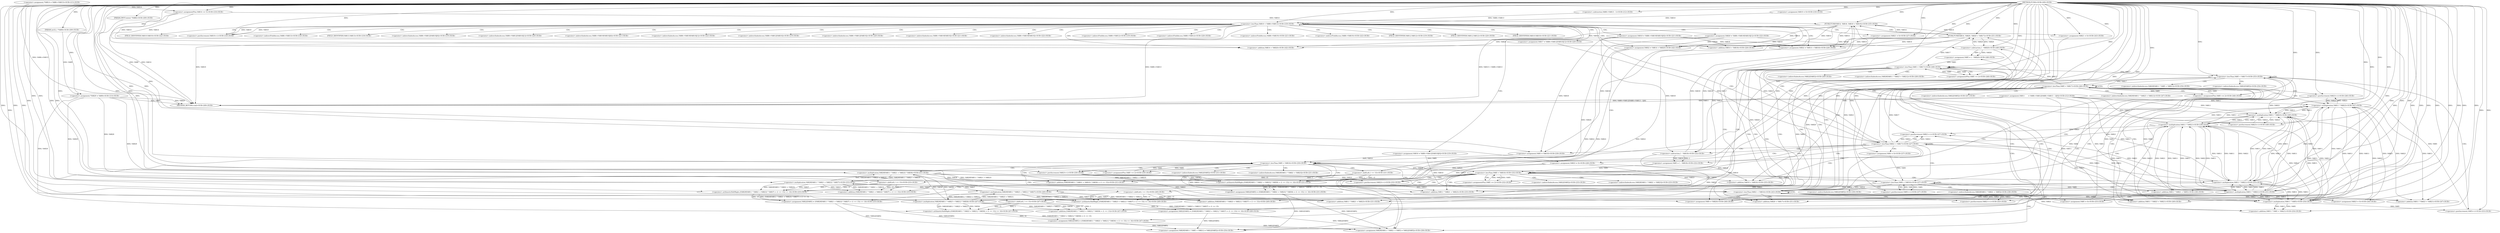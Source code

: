 
digraph "FUN9" {  

"13008" [label = "(METHOD,FUN9)<SUB>209</SUB>" ]

"13327" [label = "(METHOD_RETURN,void)<SUB>209</SUB>" ]

"13009" [label = "(PARAM,DWTContext *VAR8)<SUB>209</SUB>" ]

"13010" [label = "(PARAM,int32_t *VAR9)<SUB>209</SUB>" ]

"13014" [label = "(&lt;operator&gt;.assignment,VAR11       = VAR8-&gt;VAR12[VAR8-&gt;VAR13 - 1][0])<SUB>212</SUB>" ]

"13028" [label = "(&lt;operator&gt;.assignment,*VAR14 = VAR8-&gt;VAR15)<SUB>213</SUB>" ]

"13034" [label = "(&lt;operator&gt;.assignment,*VAR29 = VAR9)<SUB>214</SUB>" ]

"13037" [label = "(&lt;operator&gt;.assignmentPlus,VAR14 += 5)<SUB>216</SUB>" ]

"13045" [label = "(&lt;operator&gt;.lessThan,VAR10 &lt; VAR8-&gt;VAR13)<SUB>218</SUB>" ]

"13050" [label = "(&lt;operator&gt;.postIncrement,VAR10++)<SUB>218</SUB>" ]

"13042" [label = "(&lt;operator&gt;.assignment,VAR10 = 0)<SUB>218</SUB>" ]

"13058" [label = "(&lt;operator&gt;.assignment,VAR16 = VAR8-&gt;VAR12[VAR10][0])<SUB>219</SUB>" ]

"13067" [label = "(&lt;operator&gt;.assignment,VAR17 = VAR8-&gt;VAR12[VAR10][1])<SUB>220</SUB>" ]

"13076" [label = "(&lt;operator&gt;.assignment,VAR18 = VAR8-&gt;VAR19[VAR10][0])<SUB>221</SUB>" ]

"13085" [label = "(&lt;operator&gt;.assignment,VAR20 = VAR8-&gt;VAR19[VAR10][1])<SUB>222</SUB>" ]

"13095" [label = "(&lt;operator&gt;.assignment,VAR22 = VAR14 + VAR18)<SUB>226</SUB>" ]

"13211" [label = "(&lt;operator&gt;.assignment,VAR22 = VAR14 + VAR20)<SUB>242</SUB>" ]

"13105" [label = "(&lt;operator&gt;.lessThan,VAR21 &lt; VAR17)<SUB>227</SUB>" ]

"13108" [label = "(&lt;operator&gt;.postIncrement,VAR21++)<SUB>227</SUB>" ]

"13221" [label = "(&lt;operator&gt;.lessThan,VAR21 &lt; VAR16)<SUB>243</SUB>" ]

"13224" [label = "(&lt;operator&gt;.postIncrement,VAR21++)<SUB>243</SUB>" ]

"13021" [label = "(&lt;operator&gt;.subtraction,VAR8-&gt;VAR13 - 1)<SUB>212</SUB>" ]

"13097" [label = "(&lt;operator&gt;.addition,VAR14 + VAR18)<SUB>226</SUB>" ]

"13102" [label = "(&lt;operator&gt;.assignment,VAR21 = 0)<SUB>227</SUB>" ]

"13113" [label = "(&lt;operator&gt;.assignment,VAR23 = 0)<SUB>228</SUB>" ]

"13184" [label = "(FUN8,FUN8(VAR14, VAR18, VAR18 + VAR16))<SUB>235</SUB>" ]

"13213" [label = "(&lt;operator&gt;.addition,VAR14 + VAR20)<SUB>242</SUB>" ]

"13218" [label = "(&lt;operator&gt;.assignment,VAR21 = 0)<SUB>243</SUB>" ]

"13229" [label = "(&lt;operator&gt;.assignment,VAR23 = 0)<SUB>244</SUB>" ]

"13300" [label = "(FUN8,FUN8(VAR14, VAR20, VAR20 + VAR17))<SUB>251</SUB>" ]

"13121" [label = "(&lt;operator&gt;.lessThan,VAR5 &lt; VAR16)<SUB>230</SUB>" ]

"13130" [label = "(&lt;operator&gt;.assignment,VAR22[VAR5] = ((VAR29[VAR11 * VAR21 + VAR23] * VAR36) + (1 &lt;&lt; 15)) &gt;&gt; 16)<SUB>231</SUB>" ]

"13156" [label = "(&lt;operator&gt;.lessThan,VAR5 &lt; VAR16)<SUB>232</SUB>" ]

"13165" [label = "(&lt;operator&gt;.assignment,VAR22[VAR5] = ((VAR29[VAR11 * VAR21 + VAR23] * VAR37) + (1 &lt;&lt; 15)) &gt;&gt; 16)<SUB>233</SUB>" ]

"13195" [label = "(&lt;operator&gt;.lessThan,VAR5 &lt; VAR16)<SUB>237</SUB>" ]

"13198" [label = "(&lt;operator&gt;.postIncrement,VAR5++)<SUB>237</SUB>" ]

"13200" [label = "(&lt;operator&gt;.assignment,VAR29[VAR11 * VAR21 + VAR5] = VAR22[VAR5])<SUB>238</SUB>" ]

"13237" [label = "(&lt;operator&gt;.lessThan,VAR5 &lt; VAR17)<SUB>246</SUB>" ]

"13246" [label = "(&lt;operator&gt;.assignment,VAR22[VAR5] = ((VAR29[VAR11 * VAR23 + VAR21] * VAR36) + (1 &lt;&lt; 15)) &gt;&gt; 16)<SUB>247</SUB>" ]

"13272" [label = "(&lt;operator&gt;.lessThan,VAR5 &lt; VAR17)<SUB>248</SUB>" ]

"13281" [label = "(&lt;operator&gt;.assignment,VAR22[VAR5] = ((VAR29[VAR11 * VAR23 + VAR21] * VAR37) + (1 &lt;&lt; 15)) &gt;&gt; 16)<SUB>249</SUB>" ]

"13311" [label = "(&lt;operator&gt;.lessThan,VAR5 &lt; VAR17)<SUB>253</SUB>" ]

"13314" [label = "(&lt;operator&gt;.postIncrement,VAR5++)<SUB>253</SUB>" ]

"13316" [label = "(&lt;operator&gt;.assignment,VAR29[VAR11 * VAR5 + VAR21] = VAR22[VAR5])<SUB>254</SUB>" ]

"13118" [label = "(&lt;operator&gt;.assignment,VAR5 = VAR18)<SUB>230</SUB>" ]

"13125" [label = "(&lt;operator&gt;.assignmentPlus,VAR5 += 2)<SUB>230</SUB>" ]

"13128" [label = "(&lt;operator&gt;.postIncrement,VAR23++)<SUB>230</SUB>" ]

"13151" [label = "(&lt;operator&gt;.assignment,VAR5 = 1 - VAR18)<SUB>232</SUB>" ]

"13160" [label = "(&lt;operator&gt;.assignmentPlus,VAR5 += 2)<SUB>232</SUB>" ]

"13163" [label = "(&lt;operator&gt;.postIncrement,VAR23++)<SUB>232</SUB>" ]

"13187" [label = "(&lt;operator&gt;.addition,VAR18 + VAR16)<SUB>235</SUB>" ]

"13192" [label = "(&lt;operator&gt;.assignment,VAR5 = 0)<SUB>237</SUB>" ]

"13234" [label = "(&lt;operator&gt;.assignment,VAR5 = VAR20)<SUB>246</SUB>" ]

"13241" [label = "(&lt;operator&gt;.assignmentPlus,VAR5 += 2)<SUB>246</SUB>" ]

"13244" [label = "(&lt;operator&gt;.postIncrement,VAR23++)<SUB>246</SUB>" ]

"13267" [label = "(&lt;operator&gt;.assignment,VAR5 = 1 - VAR20)<SUB>248</SUB>" ]

"13276" [label = "(&lt;operator&gt;.assignmentPlus,VAR5 += 2)<SUB>248</SUB>" ]

"13279" [label = "(&lt;operator&gt;.postIncrement,VAR23++)<SUB>248</SUB>" ]

"13303" [label = "(&lt;operator&gt;.addition,VAR20 + VAR17)<SUB>251</SUB>" ]

"13308" [label = "(&lt;operator&gt;.assignment,VAR5 = 0)<SUB>253</SUB>" ]

"13134" [label = "(&lt;operator&gt;.arithmeticShiftRight,((VAR29[VAR11 * VAR21 + VAR23] * VAR36) + (1 &lt;&lt; 15)) &gt;&gt; 16)<SUB>231</SUB>" ]

"13169" [label = "(&lt;operator&gt;.arithmeticShiftRight,((VAR29[VAR11 * VAR21 + VAR23] * VAR37) + (1 &lt;&lt; 15)) &gt;&gt; 16)<SUB>233</SUB>" ]

"13250" [label = "(&lt;operator&gt;.arithmeticShiftRight,((VAR29[VAR11 * VAR23 + VAR21] * VAR36) + (1 &lt;&lt; 15)) &gt;&gt; 16)<SUB>247</SUB>" ]

"13285" [label = "(&lt;operator&gt;.arithmeticShiftRight,((VAR29[VAR11 * VAR23 + VAR21] * VAR37) + (1 &lt;&lt; 15)) &gt;&gt; 16)<SUB>249</SUB>" ]

"13135" [label = "(&lt;operator&gt;.addition,(VAR29[VAR11 * VAR21 + VAR23] * VAR36) + (1 &lt;&lt; 15))<SUB>231</SUB>" ]

"13153" [label = "(&lt;operator&gt;.subtraction,1 - VAR18)<SUB>232</SUB>" ]

"13170" [label = "(&lt;operator&gt;.addition,(VAR29[VAR11 * VAR21 + VAR23] * VAR37) + (1 &lt;&lt; 15))<SUB>233</SUB>" ]

"13203" [label = "(&lt;operator&gt;.addition,VAR11 * VAR21 + VAR5)<SUB>238</SUB>" ]

"13251" [label = "(&lt;operator&gt;.addition,(VAR29[VAR11 * VAR23 + VAR21] * VAR36) + (1 &lt;&lt; 15))<SUB>247</SUB>" ]

"13269" [label = "(&lt;operator&gt;.subtraction,1 - VAR20)<SUB>248</SUB>" ]

"13286" [label = "(&lt;operator&gt;.addition,(VAR29[VAR11 * VAR23 + VAR21] * VAR37) + (1 &lt;&lt; 15))<SUB>249</SUB>" ]

"13319" [label = "(&lt;operator&gt;.addition,VAR11 * VAR5 + VAR21)<SUB>254</SUB>" ]

"13136" [label = "(&lt;operator&gt;.multiplication,VAR29[VAR11 * VAR21 + VAR23] * VAR36)<SUB>231</SUB>" ]

"13145" [label = "(&lt;operator&gt;.shiftLeft,1 &lt;&lt; 15)<SUB>231</SUB>" ]

"13171" [label = "(&lt;operator&gt;.multiplication,VAR29[VAR11 * VAR21 + VAR23] * VAR37)<SUB>233</SUB>" ]

"13180" [label = "(&lt;operator&gt;.shiftLeft,1 &lt;&lt; 15)<SUB>233</SUB>" ]

"13204" [label = "(&lt;operator&gt;.multiplication,VAR11 * VAR21)<SUB>238</SUB>" ]

"13252" [label = "(&lt;operator&gt;.multiplication,VAR29[VAR11 * VAR23 + VAR21] * VAR36)<SUB>247</SUB>" ]

"13261" [label = "(&lt;operator&gt;.shiftLeft,1 &lt;&lt; 15)<SUB>247</SUB>" ]

"13287" [label = "(&lt;operator&gt;.multiplication,VAR29[VAR11 * VAR23 + VAR21] * VAR37)<SUB>249</SUB>" ]

"13296" [label = "(&lt;operator&gt;.shiftLeft,1 &lt;&lt; 15)<SUB>249</SUB>" ]

"13320" [label = "(&lt;operator&gt;.multiplication,VAR11 * VAR5)<SUB>254</SUB>" ]

"13139" [label = "(&lt;operator&gt;.addition,VAR11 * VAR21 + VAR23)<SUB>231</SUB>" ]

"13174" [label = "(&lt;operator&gt;.addition,VAR11 * VAR21 + VAR23)<SUB>233</SUB>" ]

"13255" [label = "(&lt;operator&gt;.addition,VAR11 * VAR23 + VAR21)<SUB>247</SUB>" ]

"13290" [label = "(&lt;operator&gt;.addition,VAR11 * VAR23 + VAR21)<SUB>249</SUB>" ]

"13140" [label = "(&lt;operator&gt;.multiplication,VAR11 * VAR21)<SUB>231</SUB>" ]

"13175" [label = "(&lt;operator&gt;.multiplication,VAR11 * VAR21)<SUB>233</SUB>" ]

"13256" [label = "(&lt;operator&gt;.multiplication,VAR11 * VAR23)<SUB>247</SUB>" ]

"13291" [label = "(&lt;operator&gt;.multiplication,VAR11 * VAR23)<SUB>249</SUB>" ]

"13047" [label = "(&lt;operator&gt;.indirectFieldAccess,VAR8-&gt;VAR13)<SUB>218</SUB>" ]

"13049" [label = "(FIELD_IDENTIFIER,VAR13,VAR13)<SUB>218</SUB>" ]

"13060" [label = "(&lt;operator&gt;.indirectIndexAccess,VAR8-&gt;VAR12[VAR10][0])<SUB>219</SUB>" ]

"13069" [label = "(&lt;operator&gt;.indirectIndexAccess,VAR8-&gt;VAR12[VAR10][1])<SUB>220</SUB>" ]

"13078" [label = "(&lt;operator&gt;.indirectIndexAccess,VAR8-&gt;VAR19[VAR10][0])<SUB>221</SUB>" ]

"13087" [label = "(&lt;operator&gt;.indirectIndexAccess,VAR8-&gt;VAR19[VAR10][1])<SUB>222</SUB>" ]

"13061" [label = "(&lt;operator&gt;.indirectIndexAccess,VAR8-&gt;VAR12[VAR10])<SUB>219</SUB>" ]

"13070" [label = "(&lt;operator&gt;.indirectIndexAccess,VAR8-&gt;VAR12[VAR10])<SUB>220</SUB>" ]

"13079" [label = "(&lt;operator&gt;.indirectIndexAccess,VAR8-&gt;VAR19[VAR10])<SUB>221</SUB>" ]

"13088" [label = "(&lt;operator&gt;.indirectIndexAccess,VAR8-&gt;VAR19[VAR10])<SUB>222</SUB>" ]

"13062" [label = "(&lt;operator&gt;.indirectFieldAccess,VAR8-&gt;VAR12)<SUB>219</SUB>" ]

"13071" [label = "(&lt;operator&gt;.indirectFieldAccess,VAR8-&gt;VAR12)<SUB>220</SUB>" ]

"13080" [label = "(&lt;operator&gt;.indirectFieldAccess,VAR8-&gt;VAR19)<SUB>221</SUB>" ]

"13089" [label = "(&lt;operator&gt;.indirectFieldAccess,VAR8-&gt;VAR19)<SUB>222</SUB>" ]

"13064" [label = "(FIELD_IDENTIFIER,VAR12,VAR12)<SUB>219</SUB>" ]

"13073" [label = "(FIELD_IDENTIFIER,VAR12,VAR12)<SUB>220</SUB>" ]

"13082" [label = "(FIELD_IDENTIFIER,VAR19,VAR19)<SUB>221</SUB>" ]

"13091" [label = "(FIELD_IDENTIFIER,VAR19,VAR19)<SUB>222</SUB>" ]

"13131" [label = "(&lt;operator&gt;.indirectIndexAccess,VAR22[VAR5])<SUB>231</SUB>" ]

"13166" [label = "(&lt;operator&gt;.indirectIndexAccess,VAR22[VAR5])<SUB>233</SUB>" ]

"13201" [label = "(&lt;operator&gt;.indirectIndexAccess,VAR29[VAR11 * VAR21 + VAR5])<SUB>238</SUB>" ]

"13208" [label = "(&lt;operator&gt;.indirectIndexAccess,VAR22[VAR5])<SUB>238</SUB>" ]

"13247" [label = "(&lt;operator&gt;.indirectIndexAccess,VAR22[VAR5])<SUB>247</SUB>" ]

"13282" [label = "(&lt;operator&gt;.indirectIndexAccess,VAR22[VAR5])<SUB>249</SUB>" ]

"13317" [label = "(&lt;operator&gt;.indirectIndexAccess,VAR29[VAR11 * VAR5 + VAR21])<SUB>254</SUB>" ]

"13324" [label = "(&lt;operator&gt;.indirectIndexAccess,VAR22[VAR5])<SUB>254</SUB>" ]

"13137" [label = "(&lt;operator&gt;.indirectIndexAccess,VAR29[VAR11 * VAR21 + VAR23])<SUB>231</SUB>" ]

"13172" [label = "(&lt;operator&gt;.indirectIndexAccess,VAR29[VAR11 * VAR21 + VAR23])<SUB>233</SUB>" ]

"13253" [label = "(&lt;operator&gt;.indirectIndexAccess,VAR29[VAR11 * VAR23 + VAR21])<SUB>247</SUB>" ]

"13288" [label = "(&lt;operator&gt;.indirectIndexAccess,VAR29[VAR11 * VAR23 + VAR21])<SUB>249</SUB>" ]

  "13009" -> "13327"  [ label = "DDG: VAR8"] 

  "13014" -> "13327"  [ label = "DDG: VAR11"] 

  "13014" -> "13327"  [ label = "DDG: VAR8-&gt;VAR12[VAR8-&gt;VAR13 - 1][0]"] 

  "13028" -> "13327"  [ label = "DDG: VAR8-&gt;VAR15"] 

  "13034" -> "13327"  [ label = "DDG: VAR29"] 

  "13034" -> "13327"  [ label = "DDG: VAR9"] 

  "13037" -> "13327"  [ label = "DDG: VAR14"] 

  "13045" -> "13327"  [ label = "DDG: VAR10"] 

  "13045" -> "13327"  [ label = "DDG: VAR8-&gt;VAR13"] 

  "13045" -> "13327"  [ label = "DDG: VAR10 &lt; VAR8-&gt;VAR13"] 

  "13008" -> "13009"  [ label = "DDG: "] 

  "13008" -> "13010"  [ label = "DDG: "] 

  "13010" -> "13034"  [ label = "DDG: VAR9"] 

  "13008" -> "13034"  [ label = "DDG: "] 

  "13008" -> "13037"  [ label = "DDG: "] 

  "13028" -> "13037"  [ label = "DDG: VAR14"] 

  "13008" -> "13042"  [ label = "DDG: "] 

  "13042" -> "13045"  [ label = "DDG: VAR10"] 

  "13050" -> "13045"  [ label = "DDG: VAR10"] 

  "13008" -> "13045"  [ label = "DDG: "] 

  "13021" -> "13045"  [ label = "DDG: VAR8-&gt;VAR13"] 

  "13045" -> "13050"  [ label = "DDG: VAR10"] 

  "13008" -> "13050"  [ label = "DDG: "] 

  "13037" -> "13095"  [ label = "DDG: VAR14"] 

  "13300" -> "13095"  [ label = "DDG: VAR14"] 

  "13008" -> "13095"  [ label = "DDG: "] 

  "13184" -> "13095"  [ label = "DDG: VAR14"] 

  "13076" -> "13095"  [ label = "DDG: VAR18"] 

  "13184" -> "13211"  [ label = "DDG: VAR14"] 

  "13008" -> "13211"  [ label = "DDG: "] 

  "13085" -> "13211"  [ label = "DDG: VAR20"] 

  "13008" -> "13021"  [ label = "DDG: "] 

  "13037" -> "13097"  [ label = "DDG: VAR14"] 

  "13300" -> "13097"  [ label = "DDG: VAR14"] 

  "13008" -> "13097"  [ label = "DDG: "] 

  "13184" -> "13097"  [ label = "DDG: VAR14"] 

  "13076" -> "13097"  [ label = "DDG: VAR18"] 

  "13008" -> "13102"  [ label = "DDG: "] 

  "13102" -> "13105"  [ label = "DDG: VAR21"] 

  "13108" -> "13105"  [ label = "DDG: VAR21"] 

  "13008" -> "13105"  [ label = "DDG: "] 

  "13067" -> "13105"  [ label = "DDG: VAR17"] 

  "13105" -> "13108"  [ label = "DDG: VAR21"] 

  "13204" -> "13108"  [ label = "DDG: VAR21"] 

  "13175" -> "13108"  [ label = "DDG: VAR21"] 

  "13140" -> "13108"  [ label = "DDG: VAR21"] 

  "13008" -> "13108"  [ label = "DDG: "] 

  "13008" -> "13113"  [ label = "DDG: "] 

  "13184" -> "13213"  [ label = "DDG: VAR14"] 

  "13008" -> "13213"  [ label = "DDG: "] 

  "13085" -> "13213"  [ label = "DDG: VAR20"] 

  "13008" -> "13218"  [ label = "DDG: "] 

  "13218" -> "13221"  [ label = "DDG: VAR21"] 

  "13224" -> "13221"  [ label = "DDG: VAR21"] 

  "13008" -> "13221"  [ label = "DDG: "] 

  "13058" -> "13221"  [ label = "DDG: VAR16"] 

  "13195" -> "13221"  [ label = "DDG: VAR16"] 

  "13221" -> "13224"  [ label = "DDG: VAR21"] 

  "13008" -> "13224"  [ label = "DDG: "] 

  "13008" -> "13229"  [ label = "DDG: "] 

  "13134" -> "13130"  [ label = "DDG: (VAR29[VAR11 * VAR21 + VAR23] * VAR36) + (1 &lt;&lt; 15)"] 

  "13134" -> "13130"  [ label = "DDG: 16"] 

  "13169" -> "13165"  [ label = "DDG: (VAR29[VAR11 * VAR21 + VAR23] * VAR37) + (1 &lt;&lt; 15)"] 

  "13169" -> "13165"  [ label = "DDG: 16"] 

  "13008" -> "13184"  [ label = "DDG: "] 

  "13037" -> "13184"  [ label = "DDG: VAR14"] 

  "13300" -> "13184"  [ label = "DDG: VAR14"] 

  "13153" -> "13184"  [ label = "DDG: VAR18"] 

  "13156" -> "13184"  [ label = "DDG: VAR16"] 

  "13095" -> "13200"  [ label = "DDG: VAR22"] 

  "13281" -> "13200"  [ label = "DDG: VAR22[VAR5]"] 

  "13246" -> "13200"  [ label = "DDG: VAR22[VAR5]"] 

  "13165" -> "13200"  [ label = "DDG: VAR22[VAR5]"] 

  "13130" -> "13200"  [ label = "DDG: VAR22[VAR5]"] 

  "13211" -> "13200"  [ label = "DDG: VAR22"] 

  "13250" -> "13246"  [ label = "DDG: (VAR29[VAR11 * VAR23 + VAR21] * VAR36) + (1 &lt;&lt; 15)"] 

  "13250" -> "13246"  [ label = "DDG: 16"] 

  "13285" -> "13281"  [ label = "DDG: (VAR29[VAR11 * VAR23 + VAR21] * VAR37) + (1 &lt;&lt; 15)"] 

  "13285" -> "13281"  [ label = "DDG: 16"] 

  "13008" -> "13300"  [ label = "DDG: "] 

  "13184" -> "13300"  [ label = "DDG: VAR14"] 

  "13269" -> "13300"  [ label = "DDG: VAR20"] 

  "13272" -> "13300"  [ label = "DDG: VAR17"] 

  "13211" -> "13316"  [ label = "DDG: VAR22"] 

  "13281" -> "13316"  [ label = "DDG: VAR22[VAR5]"] 

  "13246" -> "13316"  [ label = "DDG: VAR22[VAR5]"] 

  "13165" -> "13316"  [ label = "DDG: VAR22[VAR5]"] 

  "13130" -> "13316"  [ label = "DDG: VAR22[VAR5]"] 

  "13184" -> "13118"  [ label = "DDG: VAR18"] 

  "13008" -> "13118"  [ label = "DDG: "] 

  "13076" -> "13118"  [ label = "DDG: VAR18"] 

  "13118" -> "13121"  [ label = "DDG: VAR5"] 

  "13125" -> "13121"  [ label = "DDG: VAR5"] 

  "13008" -> "13121"  [ label = "DDG: "] 

  "13058" -> "13121"  [ label = "DDG: VAR16"] 

  "13195" -> "13121"  [ label = "DDG: VAR16"] 

  "13008" -> "13125"  [ label = "DDG: "] 

  "13153" -> "13151"  [ label = "DDG: 1"] 

  "13153" -> "13151"  [ label = "DDG: VAR18"] 

  "13151" -> "13156"  [ label = "DDG: VAR5"] 

  "13160" -> "13156"  [ label = "DDG: VAR5"] 

  "13008" -> "13156"  [ label = "DDG: "] 

  "13121" -> "13156"  [ label = "DDG: VAR16"] 

  "13008" -> "13160"  [ label = "DDG: "] 

  "13153" -> "13187"  [ label = "DDG: VAR18"] 

  "13008" -> "13187"  [ label = "DDG: "] 

  "13156" -> "13187"  [ label = "DDG: VAR16"] 

  "13008" -> "13192"  [ label = "DDG: "] 

  "13192" -> "13195"  [ label = "DDG: VAR5"] 

  "13198" -> "13195"  [ label = "DDG: VAR5"] 

  "13008" -> "13195"  [ label = "DDG: "] 

  "13156" -> "13195"  [ label = "DDG: VAR16"] 

  "13008" -> "13198"  [ label = "DDG: "] 

  "13195" -> "13198"  [ label = "DDG: VAR5"] 

  "13300" -> "13234"  [ label = "DDG: VAR20"] 

  "13008" -> "13234"  [ label = "DDG: "] 

  "13085" -> "13234"  [ label = "DDG: VAR20"] 

  "13234" -> "13237"  [ label = "DDG: VAR5"] 

  "13241" -> "13237"  [ label = "DDG: VAR5"] 

  "13008" -> "13237"  [ label = "DDG: "] 

  "13105" -> "13237"  [ label = "DDG: VAR17"] 

  "13311" -> "13237"  [ label = "DDG: VAR17"] 

  "13008" -> "13241"  [ label = "DDG: "] 

  "13269" -> "13267"  [ label = "DDG: 1"] 

  "13269" -> "13267"  [ label = "DDG: VAR20"] 

  "13267" -> "13272"  [ label = "DDG: VAR5"] 

  "13276" -> "13272"  [ label = "DDG: VAR5"] 

  "13008" -> "13272"  [ label = "DDG: "] 

  "13237" -> "13272"  [ label = "DDG: VAR17"] 

  "13008" -> "13276"  [ label = "DDG: "] 

  "13269" -> "13303"  [ label = "DDG: VAR20"] 

  "13008" -> "13303"  [ label = "DDG: "] 

  "13272" -> "13303"  [ label = "DDG: VAR17"] 

  "13008" -> "13308"  [ label = "DDG: "] 

  "13308" -> "13311"  [ label = "DDG: VAR5"] 

  "13314" -> "13311"  [ label = "DDG: VAR5"] 

  "13008" -> "13311"  [ label = "DDG: "] 

  "13272" -> "13311"  [ label = "DDG: VAR17"] 

  "13320" -> "13314"  [ label = "DDG: VAR5"] 

  "13008" -> "13314"  [ label = "DDG: "] 

  "13121" -> "13125"  [ label = "DDG: VAR5"] 

  "13008" -> "13128"  [ label = "DDG: "] 

  "13113" -> "13128"  [ label = "DDG: VAR23"] 

  "13136" -> "13134"  [ label = "DDG: VAR29[VAR11 * VAR21 + VAR23]"] 

  "13136" -> "13134"  [ label = "DDG: VAR36"] 

  "13145" -> "13134"  [ label = "DDG: 1"] 

  "13145" -> "13134"  [ label = "DDG: 15"] 

  "13008" -> "13134"  [ label = "DDG: "] 

  "13156" -> "13160"  [ label = "DDG: VAR5"] 

  "13008" -> "13163"  [ label = "DDG: "] 

  "13113" -> "13163"  [ label = "DDG: VAR23"] 

  "13128" -> "13163"  [ label = "DDG: VAR23"] 

  "13171" -> "13169"  [ label = "DDG: VAR29[VAR11 * VAR21 + VAR23]"] 

  "13171" -> "13169"  [ label = "DDG: VAR37"] 

  "13180" -> "13169"  [ label = "DDG: 1"] 

  "13180" -> "13169"  [ label = "DDG: 15"] 

  "13008" -> "13169"  [ label = "DDG: "] 

  "13237" -> "13241"  [ label = "DDG: VAR5"] 

  "13256" -> "13244"  [ label = "DDG: VAR23"] 

  "13008" -> "13244"  [ label = "DDG: "] 

  "13252" -> "13250"  [ label = "DDG: VAR29[VAR11 * VAR23 + VAR21]"] 

  "13252" -> "13250"  [ label = "DDG: VAR36"] 

  "13261" -> "13250"  [ label = "DDG: 1"] 

  "13261" -> "13250"  [ label = "DDG: 15"] 

  "13008" -> "13250"  [ label = "DDG: "] 

  "13272" -> "13276"  [ label = "DDG: VAR5"] 

  "13291" -> "13279"  [ label = "DDG: VAR23"] 

  "13008" -> "13279"  [ label = "DDG: "] 

  "13287" -> "13285"  [ label = "DDG: VAR29[VAR11 * VAR23 + VAR21]"] 

  "13287" -> "13285"  [ label = "DDG: VAR37"] 

  "13296" -> "13285"  [ label = "DDG: 1"] 

  "13296" -> "13285"  [ label = "DDG: 15"] 

  "13008" -> "13285"  [ label = "DDG: "] 

  "13136" -> "13135"  [ label = "DDG: VAR29[VAR11 * VAR21 + VAR23]"] 

  "13136" -> "13135"  [ label = "DDG: VAR36"] 

  "13145" -> "13135"  [ label = "DDG: 1"] 

  "13145" -> "13135"  [ label = "DDG: 15"] 

  "13008" -> "13153"  [ label = "DDG: "] 

  "13184" -> "13153"  [ label = "DDG: VAR18"] 

  "13076" -> "13153"  [ label = "DDG: VAR18"] 

  "13171" -> "13170"  [ label = "DDG: VAR29[VAR11 * VAR21 + VAR23]"] 

  "13171" -> "13170"  [ label = "DDG: VAR37"] 

  "13180" -> "13170"  [ label = "DDG: 1"] 

  "13180" -> "13170"  [ label = "DDG: 15"] 

  "13204" -> "13203"  [ label = "DDG: VAR11"] 

  "13204" -> "13203"  [ label = "DDG: VAR21"] 

  "13195" -> "13203"  [ label = "DDG: VAR5"] 

  "13008" -> "13203"  [ label = "DDG: "] 

  "13252" -> "13251"  [ label = "DDG: VAR29[VAR11 * VAR23 + VAR21]"] 

  "13252" -> "13251"  [ label = "DDG: VAR36"] 

  "13261" -> "13251"  [ label = "DDG: 1"] 

  "13261" -> "13251"  [ label = "DDG: 15"] 

  "13008" -> "13269"  [ label = "DDG: "] 

  "13300" -> "13269"  [ label = "DDG: VAR20"] 

  "13085" -> "13269"  [ label = "DDG: VAR20"] 

  "13287" -> "13286"  [ label = "DDG: VAR29[VAR11 * VAR23 + VAR21]"] 

  "13287" -> "13286"  [ label = "DDG: VAR37"] 

  "13296" -> "13286"  [ label = "DDG: 1"] 

  "13296" -> "13286"  [ label = "DDG: 15"] 

  "13320" -> "13319"  [ label = "DDG: VAR11"] 

  "13320" -> "13319"  [ label = "DDG: VAR5"] 

  "13221" -> "13319"  [ label = "DDG: VAR21"] 

  "13008" -> "13319"  [ label = "DDG: "] 

  "13034" -> "13136"  [ label = "DDG: VAR29"] 

  "13171" -> "13136"  [ label = "DDG: VAR29[VAR11 * VAR21 + VAR23]"] 

  "13252" -> "13136"  [ label = "DDG: VAR36"] 

  "13008" -> "13136"  [ label = "DDG: "] 

  "13008" -> "13145"  [ label = "DDG: "] 

  "13034" -> "13171"  [ label = "DDG: VAR29"] 

  "13136" -> "13171"  [ label = "DDG: VAR29[VAR11 * VAR21 + VAR23]"] 

  "13287" -> "13171"  [ label = "DDG: VAR37"] 

  "13008" -> "13171"  [ label = "DDG: "] 

  "13008" -> "13180"  [ label = "DDG: "] 

  "13014" -> "13204"  [ label = "DDG: VAR11"] 

  "13320" -> "13204"  [ label = "DDG: VAR11"] 

  "13291" -> "13204"  [ label = "DDG: VAR11"] 

  "13256" -> "13204"  [ label = "DDG: VAR11"] 

  "13175" -> "13204"  [ label = "DDG: VAR11"] 

  "13140" -> "13204"  [ label = "DDG: VAR11"] 

  "13008" -> "13204"  [ label = "DDG: "] 

  "13105" -> "13204"  [ label = "DDG: VAR21"] 

  "13175" -> "13204"  [ label = "DDG: VAR21"] 

  "13140" -> "13204"  [ label = "DDG: VAR21"] 

  "13034" -> "13252"  [ label = "DDG: VAR29"] 

  "13287" -> "13252"  [ label = "DDG: VAR29[VAR11 * VAR23 + VAR21]"] 

  "13136" -> "13252"  [ label = "DDG: VAR36"] 

  "13008" -> "13252"  [ label = "DDG: "] 

  "13008" -> "13261"  [ label = "DDG: "] 

  "13034" -> "13287"  [ label = "DDG: VAR29"] 

  "13252" -> "13287"  [ label = "DDG: VAR29[VAR11 * VAR23 + VAR21]"] 

  "13171" -> "13287"  [ label = "DDG: VAR37"] 

  "13008" -> "13287"  [ label = "DDG: "] 

  "13008" -> "13296"  [ label = "DDG: "] 

  "13014" -> "13320"  [ label = "DDG: VAR11"] 

  "13291" -> "13320"  [ label = "DDG: VAR11"] 

  "13256" -> "13320"  [ label = "DDG: VAR11"] 

  "13204" -> "13320"  [ label = "DDG: VAR11"] 

  "13175" -> "13320"  [ label = "DDG: VAR11"] 

  "13140" -> "13320"  [ label = "DDG: VAR11"] 

  "13008" -> "13320"  [ label = "DDG: "] 

  "13311" -> "13320"  [ label = "DDG: VAR5"] 

  "13140" -> "13139"  [ label = "DDG: VAR11"] 

  "13140" -> "13139"  [ label = "DDG: VAR21"] 

  "13113" -> "13139"  [ label = "DDG: VAR23"] 

  "13128" -> "13139"  [ label = "DDG: VAR23"] 

  "13008" -> "13139"  [ label = "DDG: "] 

  "13175" -> "13174"  [ label = "DDG: VAR11"] 

  "13175" -> "13174"  [ label = "DDG: VAR21"] 

  "13113" -> "13174"  [ label = "DDG: VAR23"] 

  "13163" -> "13174"  [ label = "DDG: VAR23"] 

  "13128" -> "13174"  [ label = "DDG: VAR23"] 

  "13008" -> "13174"  [ label = "DDG: "] 

  "13256" -> "13255"  [ label = "DDG: VAR11"] 

  "13256" -> "13255"  [ label = "DDG: VAR23"] 

  "13221" -> "13255"  [ label = "DDG: VAR21"] 

  "13008" -> "13255"  [ label = "DDG: "] 

  "13291" -> "13290"  [ label = "DDG: VAR11"] 

  "13291" -> "13290"  [ label = "DDG: VAR23"] 

  "13221" -> "13290"  [ label = "DDG: VAR21"] 

  "13008" -> "13290"  [ label = "DDG: "] 

  "13014" -> "13140"  [ label = "DDG: VAR11"] 

  "13320" -> "13140"  [ label = "DDG: VAR11"] 

  "13291" -> "13140"  [ label = "DDG: VAR11"] 

  "13256" -> "13140"  [ label = "DDG: VAR11"] 

  "13204" -> "13140"  [ label = "DDG: VAR11"] 

  "13175" -> "13140"  [ label = "DDG: VAR11"] 

  "13008" -> "13140"  [ label = "DDG: "] 

  "13105" -> "13140"  [ label = "DDG: VAR21"] 

  "13014" -> "13175"  [ label = "DDG: VAR11"] 

  "13320" -> "13175"  [ label = "DDG: VAR11"] 

  "13291" -> "13175"  [ label = "DDG: VAR11"] 

  "13256" -> "13175"  [ label = "DDG: VAR11"] 

  "13204" -> "13175"  [ label = "DDG: VAR11"] 

  "13140" -> "13175"  [ label = "DDG: VAR11"] 

  "13008" -> "13175"  [ label = "DDG: "] 

  "13105" -> "13175"  [ label = "DDG: VAR21"] 

  "13140" -> "13175"  [ label = "DDG: VAR21"] 

  "13014" -> "13256"  [ label = "DDG: VAR11"] 

  "13320" -> "13256"  [ label = "DDG: VAR11"] 

  "13291" -> "13256"  [ label = "DDG: VAR11"] 

  "13204" -> "13256"  [ label = "DDG: VAR11"] 

  "13175" -> "13256"  [ label = "DDG: VAR11"] 

  "13140" -> "13256"  [ label = "DDG: VAR11"] 

  "13008" -> "13256"  [ label = "DDG: "] 

  "13229" -> "13256"  [ label = "DDG: VAR23"] 

  "13244" -> "13256"  [ label = "DDG: VAR23"] 

  "13014" -> "13291"  [ label = "DDG: VAR11"] 

  "13320" -> "13291"  [ label = "DDG: VAR11"] 

  "13256" -> "13291"  [ label = "DDG: VAR11"] 

  "13204" -> "13291"  [ label = "DDG: VAR11"] 

  "13175" -> "13291"  [ label = "DDG: VAR11"] 

  "13140" -> "13291"  [ label = "DDG: VAR11"] 

  "13008" -> "13291"  [ label = "DDG: "] 

  "13229" -> "13291"  [ label = "DDG: VAR23"] 

  "13279" -> "13291"  [ label = "DDG: VAR23"] 

  "13244" -> "13291"  [ label = "DDG: VAR23"] 

  "13045" -> "13218"  [ label = "CDG: "] 

  "13045" -> "13064"  [ label = "CDG: "] 

  "13045" -> "13070"  [ label = "CDG: "] 

  "13045" -> "13088"  [ label = "CDG: "] 

  "13045" -> "13213"  [ label = "CDG: "] 

  "13045" -> "13097"  [ label = "CDG: "] 

  "13045" -> "13089"  [ label = "CDG: "] 

  "13045" -> "13078"  [ label = "CDG: "] 

  "13045" -> "13095"  [ label = "CDG: "] 

  "13045" -> "13058"  [ label = "CDG: "] 

  "13045" -> "13071"  [ label = "CDG: "] 

  "13045" -> "13076"  [ label = "CDG: "] 

  "13045" -> "13062"  [ label = "CDG: "] 

  "13045" -> "13069"  [ label = "CDG: "] 

  "13045" -> "13067"  [ label = "CDG: "] 

  "13045" -> "13060"  [ label = "CDG: "] 

  "13045" -> "13047"  [ label = "CDG: "] 

  "13045" -> "13087"  [ label = "CDG: "] 

  "13045" -> "13049"  [ label = "CDG: "] 

  "13045" -> "13045"  [ label = "CDG: "] 

  "13045" -> "13079"  [ label = "CDG: "] 

  "13045" -> "13085"  [ label = "CDG: "] 

  "13045" -> "13221"  [ label = "CDG: "] 

  "13045" -> "13082"  [ label = "CDG: "] 

  "13045" -> "13091"  [ label = "CDG: "] 

  "13045" -> "13211"  [ label = "CDG: "] 

  "13045" -> "13050"  [ label = "CDG: "] 

  "13045" -> "13073"  [ label = "CDG: "] 

  "13045" -> "13061"  [ label = "CDG: "] 

  "13045" -> "13080"  [ label = "CDG: "] 

  "13045" -> "13105"  [ label = "CDG: "] 

  "13045" -> "13102"  [ label = "CDG: "] 

  "13105" -> "13184"  [ label = "CDG: "] 

  "13105" -> "13151"  [ label = "CDG: "] 

  "13105" -> "13153"  [ label = "CDG: "] 

  "13105" -> "13113"  [ label = "CDG: "] 

  "13105" -> "13108"  [ label = "CDG: "] 

  "13105" -> "13121"  [ label = "CDG: "] 

  "13105" -> "13187"  [ label = "CDG: "] 

  "13105" -> "13195"  [ label = "CDG: "] 

  "13105" -> "13192"  [ label = "CDG: "] 

  "13105" -> "13118"  [ label = "CDG: "] 

  "13105" -> "13105"  [ label = "CDG: "] 

  "13105" -> "13156"  [ label = "CDG: "] 

  "13221" -> "13308"  [ label = "CDG: "] 

  "13221" -> "13303"  [ label = "CDG: "] 

  "13221" -> "13272"  [ label = "CDG: "] 

  "13221" -> "13234"  [ label = "CDG: "] 

  "13221" -> "13229"  [ label = "CDG: "] 

  "13221" -> "13221"  [ label = "CDG: "] 

  "13221" -> "13269"  [ label = "CDG: "] 

  "13221" -> "13267"  [ label = "CDG: "] 

  "13221" -> "13237"  [ label = "CDG: "] 

  "13221" -> "13224"  [ label = "CDG: "] 

  "13221" -> "13300"  [ label = "CDG: "] 

  "13221" -> "13311"  [ label = "CDG: "] 

  "13121" -> "13145"  [ label = "CDG: "] 

  "13121" -> "13130"  [ label = "CDG: "] 

  "13121" -> "13136"  [ label = "CDG: "] 

  "13121" -> "13140"  [ label = "CDG: "] 

  "13121" -> "13131"  [ label = "CDG: "] 

  "13121" -> "13128"  [ label = "CDG: "] 

  "13121" -> "13121"  [ label = "CDG: "] 

  "13121" -> "13139"  [ label = "CDG: "] 

  "13121" -> "13135"  [ label = "CDG: "] 

  "13121" -> "13134"  [ label = "CDG: "] 

  "13121" -> "13125"  [ label = "CDG: "] 

  "13121" -> "13137"  [ label = "CDG: "] 

  "13156" -> "13166"  [ label = "CDG: "] 

  "13156" -> "13172"  [ label = "CDG: "] 

  "13156" -> "13163"  [ label = "CDG: "] 

  "13156" -> "13171"  [ label = "CDG: "] 

  "13156" -> "13169"  [ label = "CDG: "] 

  "13156" -> "13180"  [ label = "CDG: "] 

  "13156" -> "13175"  [ label = "CDG: "] 

  "13156" -> "13160"  [ label = "CDG: "] 

  "13156" -> "13165"  [ label = "CDG: "] 

  "13156" -> "13170"  [ label = "CDG: "] 

  "13156" -> "13174"  [ label = "CDG: "] 

  "13156" -> "13156"  [ label = "CDG: "] 

  "13195" -> "13198"  [ label = "CDG: "] 

  "13195" -> "13208"  [ label = "CDG: "] 

  "13195" -> "13204"  [ label = "CDG: "] 

  "13195" -> "13203"  [ label = "CDG: "] 

  "13195" -> "13195"  [ label = "CDG: "] 

  "13195" -> "13200"  [ label = "CDG: "] 

  "13195" -> "13201"  [ label = "CDG: "] 

  "13237" -> "13251"  [ label = "CDG: "] 

  "13237" -> "13250"  [ label = "CDG: "] 

  "13237" -> "13246"  [ label = "CDG: "] 

  "13237" -> "13255"  [ label = "CDG: "] 

  "13237" -> "13256"  [ label = "CDG: "] 

  "13237" -> "13241"  [ label = "CDG: "] 

  "13237" -> "13244"  [ label = "CDG: "] 

  "13237" -> "13252"  [ label = "CDG: "] 

  "13237" -> "13247"  [ label = "CDG: "] 

  "13237" -> "13237"  [ label = "CDG: "] 

  "13237" -> "13253"  [ label = "CDG: "] 

  "13237" -> "13261"  [ label = "CDG: "] 

  "13272" -> "13291"  [ label = "CDG: "] 

  "13272" -> "13276"  [ label = "CDG: "] 

  "13272" -> "13285"  [ label = "CDG: "] 

  "13272" -> "13287"  [ label = "CDG: "] 

  "13272" -> "13288"  [ label = "CDG: "] 

  "13272" -> "13286"  [ label = "CDG: "] 

  "13272" -> "13296"  [ label = "CDG: "] 

  "13272" -> "13272"  [ label = "CDG: "] 

  "13272" -> "13282"  [ label = "CDG: "] 

  "13272" -> "13281"  [ label = "CDG: "] 

  "13272" -> "13279"  [ label = "CDG: "] 

  "13272" -> "13290"  [ label = "CDG: "] 

  "13311" -> "13320"  [ label = "CDG: "] 

  "13311" -> "13314"  [ label = "CDG: "] 

  "13311" -> "13324"  [ label = "CDG: "] 

  "13311" -> "13319"  [ label = "CDG: "] 

  "13311" -> "13316"  [ label = "CDG: "] 

  "13311" -> "13317"  [ label = "CDG: "] 

  "13311" -> "13311"  [ label = "CDG: "] 

}